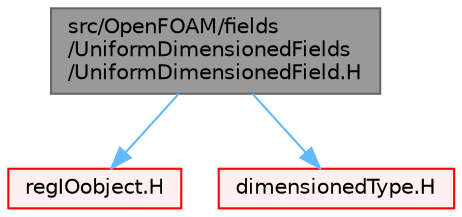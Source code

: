 digraph "src/OpenFOAM/fields/UniformDimensionedFields/UniformDimensionedField.H"
{
 // LATEX_PDF_SIZE
  bgcolor="transparent";
  edge [fontname=Helvetica,fontsize=10,labelfontname=Helvetica,labelfontsize=10];
  node [fontname=Helvetica,fontsize=10,shape=box,height=0.2,width=0.4];
  Node1 [id="Node000001",label="src/OpenFOAM/fields\l/UniformDimensionedFields\l/UniformDimensionedField.H",height=0.2,width=0.4,color="gray40", fillcolor="grey60", style="filled", fontcolor="black",tooltip=" "];
  Node1 -> Node2 [id="edge1_Node000001_Node000002",color="steelblue1",style="solid",tooltip=" "];
  Node2 [id="Node000002",label="regIOobject.H",height=0.2,width=0.4,color="red", fillcolor="#FFF0F0", style="filled",URL="$regIOobject_8H.html",tooltip=" "];
  Node1 -> Node123 [id="edge2_Node000001_Node000123",color="steelblue1",style="solid",tooltip=" "];
  Node123 [id="Node000123",label="dimensionedType.H",height=0.2,width=0.4,color="red", fillcolor="#FFF0F0", style="filled",URL="$dimensionedType_8H.html",tooltip=" "];
}
